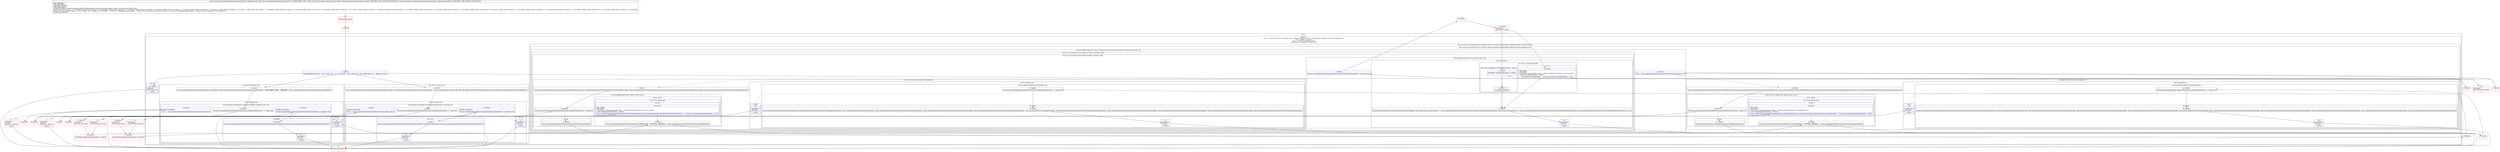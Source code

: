 digraph "CFG forcom.uc.paymentsdk.payment.PaymentsActivity.1.onReceive(Landroid\/content\/Context;Landroid\/content\/Intent;)V" {
subgraph cluster_Region_1663778286 {
label = "R(1:2)";
node [shape=record,color=blue];
subgraph cluster_SwitchRegion_1124011984 {
label = "Switch: 4
 case -1 -> R(1:(2:(1:(2:(3:(1:21)|22|23)|(3:27|(2:(1:36)|37)(1:29)|(2:(2:32|33)|(1:34)))))|(3:40|(2:(1:49)|50)(1:42)|(2:(2:45|46)|(1:47)))))
 case 1, 133404 -> R(1:14)
 case 2 -> R(2:53|(2:(2:60|61)|(1:62)))
 case default -> R(2:3|(2:(2:11|12)|(1:13)))";
node [shape=record,color=blue];
Node_2 [shape=record,label="{2\:\ 0x0004|lswitch(getResultCode()) \{l    case \-1: goto L11;l    case 1: goto L10;l    case 2: goto L36;l    case 133404: goto L10;l    default: goto L4;l\}l}"];
subgraph cluster_Region_495747758 {
label = "R(1:(2:(1:(2:(3:(1:21)|22|23)|(3:27|(2:(1:36)|37)(1:29)|(2:(2:32|33)|(1:34)))))|(3:40|(2:(1:49)|50)(1:42)|(2:(2:45|46)|(1:47)))))";
node [shape=record,color=blue];
subgraph cluster_Region_1083324359 {
label = "R(2:(1:(2:(3:(1:21)|22|23)|(3:27|(2:(1:36)|37)(1:29)|(2:(2:32|33)|(1:34)))))|(3:40|(2:(1:49)|50)(1:42)|(2:(2:45|46)|(1:47))))";
node [shape=record,color=blue];
subgraph cluster_IfRegion_2062333558 {
label = "IF [B:16:0x003e] THEN: R(1:(2:(3:(1:21)|22|23)|(3:27|(2:(1:36)|37)(1:29)|(2:(2:32|33)|(1:34))))) ELSE: null";
node [shape=record,color=blue];
Node_16 [shape=record,label="{16\:\ 0x003e|lif (4 == com.uc.paymentsdk.payment.PaymentsActivity.this.mType) goto L13l}"];
subgraph cluster_Region_1079486324 {
label = "R(1:(2:(3:(1:21)|22|23)|(3:27|(2:(1:36)|37)(1:29)|(2:(2:32|33)|(1:34)))))";
node [shape=record,color=blue];
subgraph cluster_Region_968348706 {
label = "R(2:(3:(1:21)|22|23)|(3:27|(2:(1:36)|37)(1:29)|(2:(2:32|33)|(1:34))))";
node [shape=record,color=blue];
subgraph cluster_IfRegion_1749737692 {
label = "IF [B:18:0x004a] THEN: R(3:(1:21)|22|23) ELSE: null";
node [shape=record,color=blue];
Node_18 [shape=record,label="{18\:\ 0x004a|lif (com.uc.paymentsdk.payment.PaymentsActivity.this.mSmsInfo.isNeedconfirm() != false) goto L15l}"];
subgraph cluster_Region_527511510 {
label = "R(3:(1:21)|22|23)";
node [shape=record,color=blue];
subgraph cluster_TryCatchRegion_2005578917 {
label = "Try: R(1:21) catches: R(2:25|26)";
node [shape=record,color=blue];
subgraph cluster_Region_177979687 {
label = "R(1:21)";
node [shape=record,color=blue];
Node_21 [shape=record,label="{21\:\ 0x004e|TRY_ENTER\lTRY_LEAVE\lTryCatch #0 \{InterruptedException \-\> 0x0072, blocks: (B:21:0x004e), top: B:20:0x004e \}\lCatch: InterruptedException \-\> 0x0072\l|ljava.lang.Thread.sleep(5000L)     \/\/ Catch: java.lang.InterruptedException \-\> L72l}"];
}
subgraph cluster_Region_227148434 {
label = "R(2:25|26) | ExcHandler: InterruptedException \-\> 0x0072\l";
node [shape=record,color=blue];
Node_25 [shape=record,label="{25\:\ 0x0072|ExcHandler: InterruptedException \-\> 0x0072\l|l}"];
Node_26 [shape=record,label="{26\:\ 0x0073|lr11.printStackTrace()l}"];
}
}
Node_22 [shape=record,label="{22\:\ 0x0051|lcom.uc.paymentsdk.payment.PaymentsActivity.this.removeDialog(17)ljava.lang.String java.lang.String r12 = com.uc.paymentsdk.payment.PaymentsActivity.this.mSmsInfo.getSmsConfirmContent()ljava.lang.String java.lang.String r13 = com.uc.paymentsdk.payment.PaymentsActivity.this.mSmsInfo.getSmsConfirmNumber()lcom.uc.paymentsdk.payment.PaymentsActivity.this.buildSmsPaymentConfirmView(r13, r12)l}"];
Node_23 [shape=record,label="{23\:\ ?|SYNTHETIC\lRETURN\l|lreturnl}"];
}
}
subgraph cluster_Region_855203839 {
label = "R(3:27|(2:(1:36)|37)(1:29)|(2:(2:32|33)|(1:34)))";
node [shape=record,color=blue];
Node_27 [shape=record,label="{27\:\ 0x0077|lcom.uc.paymentsdk.payment.PaymentsActivity.this.mLeftSmsToSendCount\-\-lcom.uc.paymentsdk.payment.PaymentsActivity.this.removeDialog(17)lcom.uc.paymentsdk.util.PrefUtil.setPayedAmount(com.uc.paymentsdk.payment.PaymentsActivity.this.getApplicationContext(), com.uc.paymentsdk.payment.PaymentsActivity.this.getPayedAmount())l}"];
subgraph cluster_IfRegion_276101785 {
label = "IF [B:28:0x009f] THEN: R(2:(1:36)|37) ELSE: R(1:29)";
node [shape=record,color=blue];
Node_28 [shape=record,label="{28\:\ 0x009f|lif (com.uc.paymentsdk.payment.PaymentsActivity.this.mLeftSmsToSendCount \< 1) goto L50l}"];
subgraph cluster_Region_1152553801 {
label = "R(2:(1:36)|37)";
node [shape=record,color=blue];
subgraph cluster_TryCatchRegion_435263455 {
label = "Try: R(1:36) catches: R(0)";
node [shape=record,color=blue];
subgraph cluster_Region_1636771257 {
label = "R(1:36)";
node [shape=record,color=blue];
Node_36 [shape=record,label="{36\:\ 0x0114|TRY_ENTER\lTRY_LEAVE\lTryCatch #1 \{IllegalArgumentException \-\> 0x023a, blocks: (B:36:0x0114), top: B:35:0x0114 \}\lCatch: IllegalArgumentException \-\> 0x023a\l|lcom.uc.paymentsdk.payment.PaymentsActivity.this.unregisterReceiver(com.uc.paymentsdk.payment.PaymentsActivity.this.mSmsReceiver)     \/\/ Catch: java.lang.IllegalArgumentException \-\> L23al}"];
}
subgraph cluster_Region_1452845859 {
label = "R(0) | ExcHandler: IllegalArgumentException \-\> 0x023a\l";
node [shape=record,color=blue];
}
}
Node_37 [shape=record,label="{37\:\ 0x011f|lcom.uc.paymentsdk.payment.PaymentsActivity.this.mSmsResultInfo = \"支付已完成，祝您玩得开心。\"lcom.uc.paymentsdk.payment.PaymentsActivity.this.showDialog(20)l}"];
}
subgraph cluster_Region_106975842 {
label = "R(1:29)";
node [shape=record,color=blue];
Node_29 [shape=record,label="{29\:\ 0x00a1|lcom.uc.paymentsdk.payment.PaymentsActivity.this.buildSmsPaymentView()l}"];
}
}
subgraph cluster_Region_322593310 {
label = "R(2:(2:32|33)|(1:34))";
node [shape=record,color=blue];
subgraph cluster_IfRegion_184565549 {
label = "IF [B:31:0x00b1] THEN: R(2:32|33) ELSE: null";
node [shape=record,color=blue];
Node_31 [shape=record,label="{31\:\ 0x00b1|lif (com.uc.paymentsdk.payment.PaymentsActivity.this.mSmsInfo.getSmstype() == 1) goto L25l}"];
subgraph cluster_Region_408046813 {
label = "R(2:32|33)";
node [shape=record,color=blue];
Node_32 [shape=record,label="{32\:\ 0x00b3|lcom.uc.paymentsdk.network.Api.postSmsPayment(com.uc.paymentsdk.payment.PaymentsActivity.this.getApplicationContext(), com.uc.paymentsdk.payment.PaymentsActivity.this, com.uc.paymentsdk.payment.PaymentsActivity.this.mPaymentInfo.getCpID(), com.uc.paymentsdk.payment.PaymentsActivity.this.mPaymentInfo.getmGameID(), com.uc.paymentsdk.payment.PaymentsActivity.this.mPaymentInfo.getmActionID(), com.uc.paymentsdk.util.Utils.getSmsPayment(), com.uc.paymentsdk.payment.PaymentsActivity.this.mPaymentInfo.getmActionID(), com.uc.paymentsdk.payment.PaymentsActivity.this.mSmsInfo.getSmschannelid(), com.uc.paymentsdk.payment.PaymentsActivity.this.mSmsInfo.getSmsnumber(), com.uc.paymentsdk.payment.PaymentsActivity.this.mSmsInfo.getContent(), com.uc.paymentsdk.payment.PaymentsActivity.this.mSmsInfo.getSmstype())l}"];
Node_33 [shape=record,label="{33\:\ ?|SYNTHETIC\lRETURN\l|lreturnl}"];
}
}
subgraph cluster_Region_472248055 {
label = "R(1:34)";
node [shape=record,color=blue];
Node_34 [shape=record,label="{34\:\ ?|SYNTHETIC\lRETURN\l|lreturnl}"];
}
}
}
}
}
}
subgraph cluster_Region_1548703231 {
label = "R(3:40|(2:(1:49)|50)(1:42)|(2:(2:45|46)|(1:47)))";
node [shape=record,color=blue];
Node_40 [shape=record,label="{40\:\ 0x012f|lcom.uc.paymentsdk.payment.PaymentsActivity.this.removeDialog(17)lcom.uc.paymentsdk.payment.PaymentsActivity.this.mLeftSmsToSendCount\-\-lcom.uc.paymentsdk.util.PrefUtil.setPayedAmount(com.uc.paymentsdk.payment.PaymentsActivity.this.getApplicationContext(), com.uc.paymentsdk.payment.PaymentsActivity.this.getPayedAmount())l}"];
subgraph cluster_IfRegion_1455222796 {
label = "IF [B:41:0x0157] THEN: R(2:(1:49)|50) ELSE: R(1:42)";
node [shape=record,color=blue];
Node_41 [shape=record,label="{41\:\ 0x0157|lif (com.uc.paymentsdk.payment.PaymentsActivity.this.mLeftSmsToSendCount \< 1) goto L52l}"];
subgraph cluster_Region_1552050850 {
label = "R(2:(1:49)|50)";
node [shape=record,color=blue];
subgraph cluster_TryCatchRegion_1877173651 {
label = "Try: R(1:49) catches: R(0)";
node [shape=record,color=blue];
subgraph cluster_Region_1227171133 {
label = "R(1:49)";
node [shape=record,color=blue];
Node_49 [shape=record,label="{49\:\ 0x01cc|TRY_ENTER\lTRY_LEAVE\lTryCatch #2 \{IllegalArgumentException \-\> 0x0238, blocks: (B:49:0x01cc), top: B:48:0x01cc \}\lCatch: IllegalArgumentException \-\> 0x0238\l|lcom.uc.paymentsdk.payment.PaymentsActivity.this.unregisterReceiver(com.uc.paymentsdk.payment.PaymentsActivity.this.mSmsReceiver)     \/\/ Catch: java.lang.IllegalArgumentException \-\> L238l}"];
}
subgraph cluster_Region_2024308869 {
label = "R(0) | ExcHandler: IllegalArgumentException \-\> 0x0238\l";
node [shape=record,color=blue];
}
}
Node_50 [shape=record,label="{50\:\ 0x01d7|lcom.uc.paymentsdk.payment.PaymentsActivity.this.mSmsResultInfo = \"支付已完成，祝您玩得开心。\"lcom.uc.paymentsdk.payment.PaymentsActivity.this.showDialog(20)l}"];
}
subgraph cluster_Region_925905480 {
label = "R(1:42)";
node [shape=record,color=blue];
Node_42 [shape=record,label="{42\:\ 0x0159|lcom.uc.paymentsdk.payment.PaymentsActivity.this.buildSmsPaymentView()l}"];
}
}
subgraph cluster_Region_1133188800 {
label = "R(2:(2:45|46)|(1:47))";
node [shape=record,color=blue];
subgraph cluster_IfRegion_602394433 {
label = "IF [B:44:0x0169] THEN: R(2:45|46) ELSE: null";
node [shape=record,color=blue];
Node_44 [shape=record,label="{44\:\ 0x0169|lif (com.uc.paymentsdk.payment.PaymentsActivity.this.mSmsInfo.getSmstype() == 1) goto L33l}"];
subgraph cluster_Region_536338192 {
label = "R(2:45|46)";
node [shape=record,color=blue];
Node_45 [shape=record,label="{45\:\ 0x016b|lcom.uc.paymentsdk.network.Api.postSmsPayment(com.uc.paymentsdk.payment.PaymentsActivity.this.getApplicationContext(), com.uc.paymentsdk.payment.PaymentsActivity.this, com.uc.paymentsdk.payment.PaymentsActivity.this.mPaymentInfo.getCpID(), com.uc.paymentsdk.payment.PaymentsActivity.this.mPaymentInfo.getmGameID(), com.uc.paymentsdk.payment.PaymentsActivity.this.mPaymentInfo.getmActionID(), com.uc.paymentsdk.util.Utils.getSmsPayment(), com.uc.paymentsdk.payment.PaymentsActivity.this.mPaymentInfo.getmActionID(), com.uc.paymentsdk.payment.PaymentsActivity.this.mSmsInfo.getSmschannelid(), com.uc.paymentsdk.payment.PaymentsActivity.this.mSmsInfo.getSmsnumber(), com.uc.paymentsdk.payment.PaymentsActivity.this.mSmsInfo.getContent(), com.uc.paymentsdk.payment.PaymentsActivity.this.mSmsInfo.getSmstype())l}"];
Node_46 [shape=record,label="{46\:\ ?|SYNTHETIC\lRETURN\l|lreturnl}"];
}
}
subgraph cluster_Region_694357204 {
label = "R(1:47)";
node [shape=record,color=blue];
Node_47 [shape=record,label="{47\:\ ?|SYNTHETIC\lRETURN\l|lreturnl}"];
}
}
}
}
}
subgraph cluster_Region_851780142 {
label = "R(1:14)";
node [shape=record,color=blue];
Node_14 [shape=record,label="{14\:\ 0x0036|RETURN\lORIG_RETURN\l|lreturnl}"];
}
subgraph cluster_Region_801468144 {
label = "R(2:53|(2:(2:60|61)|(1:62)))";
node [shape=record,color=blue];
Node_53 [shape=record,label="{53\:\ 0x01e7|lcom.uc.paymentsdk.payment.PaymentsActivity.this.removeDialog(17)lcom.uc.paymentsdk.payment.PaymentsActivity.this.mSmsResultInfo = \"当前手机设置为飞行模式，不能发送短信。\"lcom.uc.paymentsdk.payment.PaymentsActivity.this.showDialog(21)l}"];
subgraph cluster_Region_241908551 {
label = "R(2:(2:60|61)|(1:62))";
node [shape=record,color=blue];
subgraph cluster_IfRegion_1063224306 {
label = "IF [B:54:0x0203, B:56:0x020c, B:59:0x0214] THEN: R(2:60|61) ELSE: null";
node [shape=record,color=blue];
Node_54 [shape=record,label="{54\:\ 0x0203|lif (com.uc.paymentsdk.payment.PaymentsActivity.this.mLeftSmsToSendCount != (\-1)) goto L40l}"];
Node_56 [shape=record,label="{56\:\ 0x020c|ADDED_TO_REGION\l|lif (5 == com.uc.paymentsdk.payment.PaymentsActivity.this.mType) goto L40l}"];
Node_59 [shape=record,label="{59\:\ 0x0214|ADDED_TO_REGION\l|lif (com.uc.paymentsdk.payment.PaymentsActivity.this.mSmsContent != null) goto L42l}"];
subgraph cluster_Region_605033061 {
label = "R(2:60|61)";
node [shape=record,color=blue];
Node_60 [shape=record,label="{60\:\ 0x0216|lcom.uc.paymentsdk.payment.PaymentsActivity.this.getContentResolver().unregisterContentObserver(com.uc.paymentsdk.payment.PaymentsActivity.this.mSmsContent)l}"];
Node_61 [shape=record,label="{61\:\ ?|SYNTHETIC\lRETURN\l|lreturnl}"];
}
}
subgraph cluster_Region_547769081 {
label = "R(1:62)";
node [shape=record,color=blue];
Node_62 [shape=record,label="{62\:\ ?|SYNTHETIC\lRETURN\l|lreturnl}"];
}
}
}
subgraph cluster_Region_2009136297 {
label = "R(2:3|(2:(2:11|12)|(1:13)))";
node [shape=record,color=blue];
Node_3 [shape=record,label="{3\:\ 0x0007|lcom.uc.paymentsdk.payment.PaymentsActivity.this.removeDialog(17)lcom.uc.paymentsdk.payment.PaymentsActivity.this.mSmsResultInfo = com.uc.paymentsdk.util.Constants.TEXT_PAY_SMS_FAILED_INSUFFENT_BALANCElcom.uc.paymentsdk.payment.PaymentsActivity.this.showDialog(21)l}"];
subgraph cluster_Region_885240240 {
label = "R(2:(2:11|12)|(1:13))";
node [shape=record,color=blue];
subgraph cluster_IfRegion_283385463 {
label = "IF [B:4:0x0023, B:6:0x002c, B:10:0x0034] THEN: R(2:11|12) ELSE: null";
node [shape=record,color=blue];
Node_4 [shape=record,label="{4\:\ 0x0023|lif (com.uc.paymentsdk.payment.PaymentsActivity.this.mLeftSmsToSendCount != (\-1)) goto L8l}"];
Node_6 [shape=record,label="{6\:\ 0x002c|ADDED_TO_REGION\l|lif (5 == com.uc.paymentsdk.payment.PaymentsActivity.this.mType) goto L8l}"];
Node_10 [shape=record,label="{10\:\ 0x0034|ADDED_TO_REGION\l|lif (com.uc.paymentsdk.payment.PaymentsActivity.this.mSmsContent != null) goto L43l}"];
subgraph cluster_Region_34041616 {
label = "R(2:11|12)";
node [shape=record,color=blue];
Node_11 [shape=record,label="{11\:\ 0x0227|lcom.uc.paymentsdk.payment.PaymentsActivity.this.getContentResolver().unregisterContentObserver(com.uc.paymentsdk.payment.PaymentsActivity.this.mSmsContent)l}"];
Node_12 [shape=record,label="{12\:\ ?|SYNTHETIC\lRETURN\l|lreturnl}"];
}
}
subgraph cluster_Region_1926430285 {
label = "R(1:13)";
node [shape=record,color=blue];
Node_13 [shape=record,label="{13\:\ ?|SYNTHETIC\lRETURN\l|lreturnl}"];
}
}
}
}
}
subgraph cluster_Region_227148434 {
label = "R(2:25|26) | ExcHandler: InterruptedException \-\> 0x0072\l";
node [shape=record,color=blue];
Node_25 [shape=record,label="{25\:\ 0x0072|ExcHandler: InterruptedException \-\> 0x0072\l|l}"];
Node_26 [shape=record,label="{26\:\ 0x0073|lr11.printStackTrace()l}"];
}
subgraph cluster_Region_1452845859 {
label = "R(0) | ExcHandler: IllegalArgumentException \-\> 0x023a\l";
node [shape=record,color=blue];
}
subgraph cluster_Region_2024308869 {
label = "R(0) | ExcHandler: IllegalArgumentException \-\> 0x0238\l";
node [shape=record,color=blue];
}
Node_0 [shape=record,color=red,label="{0\:\ ?|MTH_ENTER_BLOCK\l|l}"];
Node_1 [shape=record,color=red,label="{1\:\ 0x0000|l}"];
Node_5 [shape=record,color=red,label="{5\:\ 0x0025|l}"];
Node_7 [shape=record,color=red,label="{7\:\ ?|SYNTHETIC\lRETURN\lADDED_TO_REGION\l|lreturnl}"];
Node_8 [shape=record,color=red,label="{8\:\ ?|MTH_EXIT_BLOCK\l|l}"];
Node_9 [shape=record,color=red,label="{9\:\ 0x002e|l}"];
Node_15 [shape=record,color=red,label="{15\:\ 0x0037|l}"];
Node_17 [shape=record,color=red,label="{17\:\ 0x0040|l}"];
Node_19 [shape=record,color=red,label="{19\:\ 0x004c|l}"];
Node_20 [shape=record,color=red,label="{20\:\ 0x004e|SYNTHETIC\lEXC_TOP_SPLITTER\l|l}"];
Node_24 [shape=record,color=red,label="{24\:\ ?|SYNTHETIC\lEXC_BOTTOM_SPLITTER\l|l}"];
Node_30 [shape=record,color=red,label="{30\:\ 0x00a6|l}"];
Node_35 [shape=record,color=red,label="{35\:\ 0x0114|SYNTHETIC\lEXC_TOP_SPLITTER\l|l}"];
Node_38 [shape=record,color=red,label="{38\:\ ?|SYNTHETIC\lEXC_BOTTOM_SPLITTER\l|l}"];
Node_39 [shape=record,color=red,label="{39\:\ 0x023a|ExcHandler: IllegalArgumentException \-\> 0x023a\l|l}"];
Node_43 [shape=record,color=red,label="{43\:\ 0x015e|l}"];
Node_48 [shape=record,color=red,label="{48\:\ 0x01cc|SYNTHETIC\lEXC_TOP_SPLITTER\l|l}"];
Node_51 [shape=record,color=red,label="{51\:\ ?|SYNTHETIC\lEXC_BOTTOM_SPLITTER\l|l}"];
Node_52 [shape=record,color=red,label="{52\:\ 0x0238|ExcHandler: IllegalArgumentException \-\> 0x0238\l|l}"];
Node_55 [shape=record,color=red,label="{55\:\ 0x0205|l}"];
Node_57 [shape=record,color=red,label="{57\:\ ?|SYNTHETIC\lRETURN\lADDED_TO_REGION\l|lreturnl}"];
Node_58 [shape=record,color=red,label="{58\:\ 0x020e|l}"];
MethodNode[shape=record,label="{public void com.uc.paymentsdk.payment.PaymentsActivity.1.onReceive((r14v0 'this' com.uc.paymentsdk.payment.PaymentsActivity$1 A[IMMUTABLE_TYPE, THIS]), (r15v0 'paramContext' android.content.Context A[D('paramContext' android.content.Context), IMMUTABLE_TYPE, METHOD_ARGUMENT]), (r16v0 'paramIntent' android.content.Intent A[D('paramIntent' android.content.Intent), IMMUTABLE_TYPE, METHOD_ARGUMENT]))  | DONT_RENAME\lUSE_LINES_HINTS\lCOMPUTE_POST_DOM\lTYPE_VARS: EMPTY\lMETHOD_OVERRIDE: [ClspMth\{android.content.BroadcastReceiver.onReceive(android.content.Context, android.content.Intent):void\}]\lCROSS_EDGE: B:11:0x0227 \-\> B:14:0x0036, CROSS_EDGE: B:6:0x002c \-\> B:14:0x0036, CROSS_EDGE: B:4:0x0023 \-\> B:9:0x002e, CROSS_EDGE: B:2:0x0004 \-\> B:14:0x0036, CROSS_EDGE: B:22:0x0051 \-\> B:14:0x0036, CROSS_EDGE: B:26:0x0073 \-\> B:22:0x0051, CROSS_EDGE: B:20:0x004e \-\> B:25:0x0072, CROSS_EDGE: B:31:0x00b1 \-\> B:14:0x0036, CROSS_EDGE: B:32:0x00b3 \-\> B:14:0x0036, CROSS_EDGE: B:37:0x011f \-\> B:30:0x00a6, CROSS_EDGE: B:39:0x023a \-\> B:37:0x011f, CROSS_EDGE: B:35:0x0114 \-\> B:39:0x023a, CROSS_EDGE: B:44:0x0169 \-\> B:14:0x0036, CROSS_EDGE: B:45:0x016b \-\> B:14:0x0036, CROSS_EDGE: B:50:0x01d7 \-\> B:43:0x015e, CROSS_EDGE: B:52:0x0238 \-\> B:50:0x01d7, CROSS_EDGE: B:48:0x01cc \-\> B:52:0x0238, CROSS_EDGE: B:56:0x020c \-\> B:14:0x0036, CROSS_EDGE: B:59:0x0214 \-\> B:14:0x0036, CROSS_EDGE: B:60:0x0216 \-\> B:14:0x0036, CROSS_EDGE: B:54:0x0203 \-\> B:58:0x020e\lTryCatch #0 \{InterruptedException \-\> 0x0072, blocks: (B:21:0x004e), top: B:20:0x004e \}, TryCatch #1 \{IllegalArgumentException \-\> 0x023a, blocks: (B:36:0x0114), top: B:35:0x0114 \}, TryCatch #2 \{IllegalArgumentException \-\> 0x0238, blocks: (B:49:0x01cc), top: B:48:0x01cc \}\lINLINE_NOT_NEEDED\l}"];
MethodNode -> Node_0;
Node_2 -> Node_3;
Node_2 -> Node_14;
Node_2 -> Node_15;
Node_2 -> Node_53;
Node_16 -> Node_17;
Node_16 -> Node_40[style=dashed];
Node_18 -> Node_19;
Node_18 -> Node_27[style=dashed];
Node_21 -> Node_22;
Node_21 -> Node_24;
Node_25 -> Node_26;
Node_26 -> Node_22;
Node_22 -> Node_23;
Node_23 -> Node_8;
Node_27 -> Node_28;
Node_28 -> Node_29[style=dashed];
Node_28 -> Node_35;
Node_36 -> Node_37;
Node_36 -> Node_38;
Node_37 -> Node_30;
Node_29 -> Node_30;
Node_31 -> Node_32;
Node_31 -> Node_34[style=dashed];
Node_32 -> Node_33;
Node_33 -> Node_8;
Node_34 -> Node_8;
Node_40 -> Node_41;
Node_41 -> Node_42[style=dashed];
Node_41 -> Node_48;
Node_49 -> Node_50;
Node_49 -> Node_51;
Node_50 -> Node_43;
Node_42 -> Node_43;
Node_44 -> Node_45;
Node_44 -> Node_47[style=dashed];
Node_45 -> Node_46;
Node_46 -> Node_8;
Node_47 -> Node_8;
Node_14 -> Node_8;
Node_53 -> Node_54;
Node_54 -> Node_55[style=dashed];
Node_54 -> Node_58;
Node_56 -> Node_58;
Node_56 -> Node_57[style=dashed];
Node_59 -> Node_60;
Node_59 -> Node_62[style=dashed];
Node_60 -> Node_61;
Node_61 -> Node_8;
Node_62 -> Node_8;
Node_3 -> Node_4;
Node_4 -> Node_5[style=dashed];
Node_4 -> Node_9;
Node_6 -> Node_9;
Node_6 -> Node_7[style=dashed];
Node_10 -> Node_11;
Node_10 -> Node_13[style=dashed];
Node_11 -> Node_12;
Node_12 -> Node_8;
Node_13 -> Node_8;
Node_25 -> Node_26;
Node_26 -> Node_22;
Node_0 -> Node_1;
Node_1 -> Node_2;
Node_5 -> Node_6;
Node_7 -> Node_8;
Node_9 -> Node_10;
Node_15 -> Node_16;
Node_17 -> Node_18;
Node_19 -> Node_20;
Node_20 -> Node_21;
Node_20 -> Node_25;
Node_24 -> Node_25;
Node_30 -> Node_31;
Node_35 -> Node_36;
Node_35 -> Node_39;
Node_38 -> Node_39;
Node_39 -> Node_37;
Node_43 -> Node_44;
Node_48 -> Node_49;
Node_48 -> Node_52;
Node_51 -> Node_52;
Node_52 -> Node_50;
Node_55 -> Node_56;
Node_57 -> Node_8;
Node_58 -> Node_59;
}

